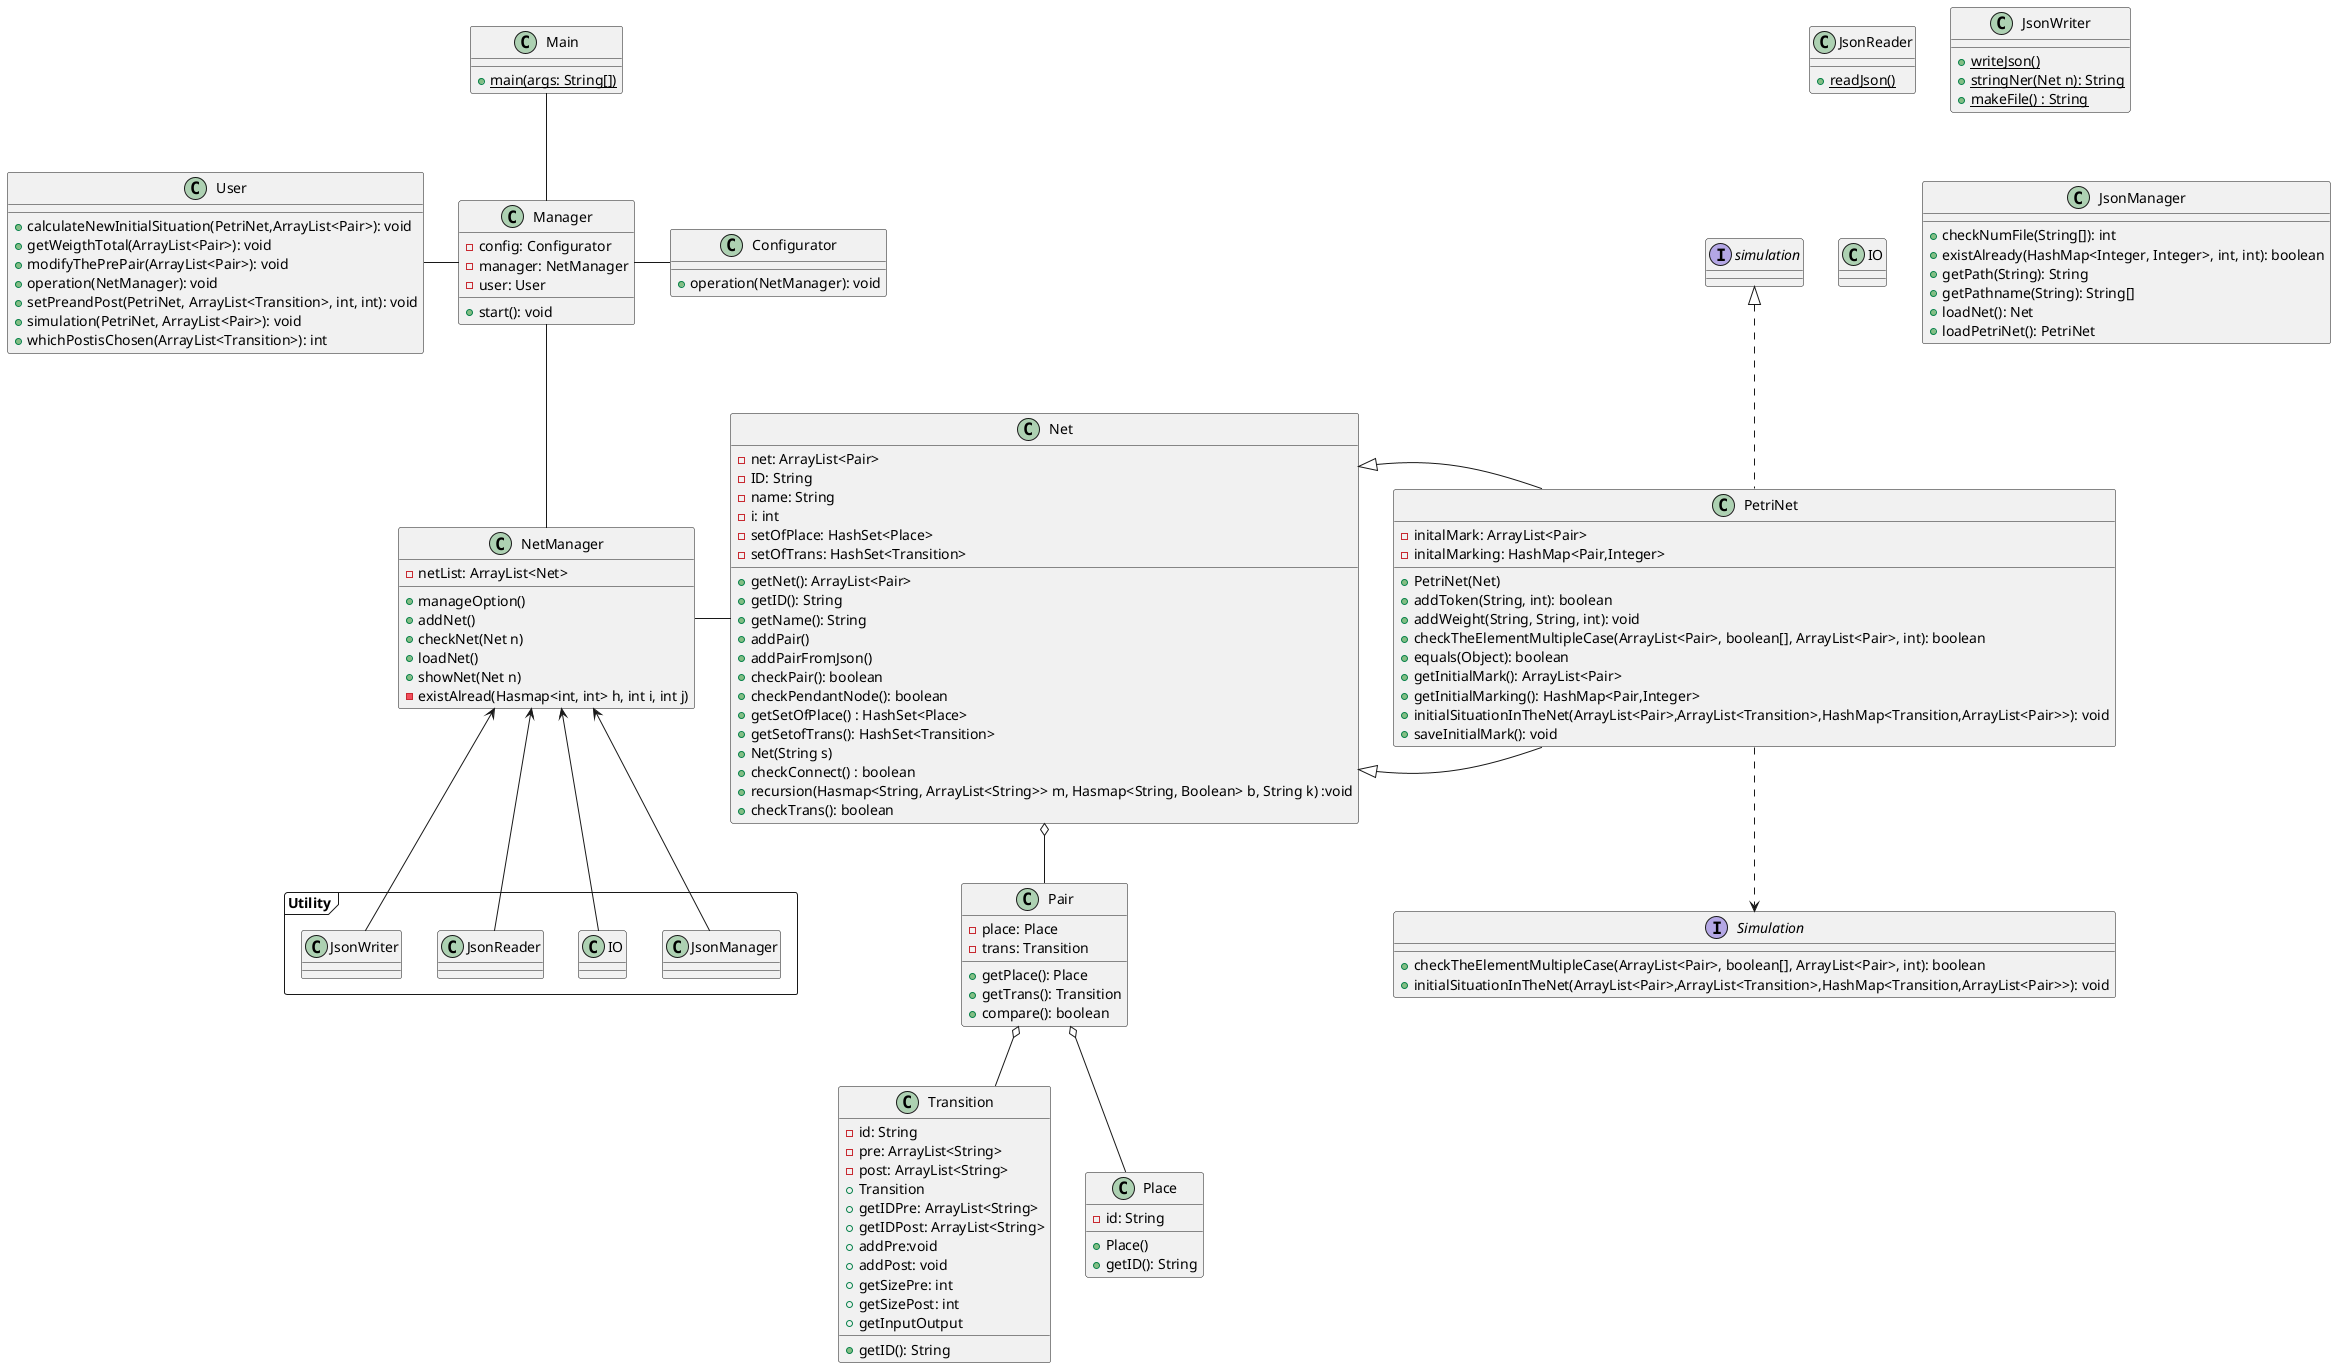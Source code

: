 @startuml

Main -- Manager
Manager -Left- User
Manager -- NetManager
Manager -Right- Configurator
NetManager -Right- Net
Net <|-Right- PetriNet
PetriNet ..> Simulation
Net o-Down- Pair
Pair o-- Transition
Pair o-- Place
package Utility <<frame>>{
NetManager <-- JsonReader
NetManager <-- JsonWriter
NetManager <- JsonManager
NetManager <-Left- IO
}
class Main {
+ {static} main(args: String[])
}

class Net {
- net: ArrayList<Pair>
- ID: String
- name: String
- i: int
- setOfPlace: HashSet<Place>
- setOfTrans: HashSet<Transition>
+ getNet(): ArrayList<Pair>
+ getID(): String
+ getName(): String
+ addPair()
+ addPairFromJson()
+ checkPair(): boolean
+ checkPendantNode(): boolean
+ getSetOfPlace() : HashSet<Place>
+ getSetofTrans(): HashSet<Transition>
+ Net(String s)
+ checkConnect() : boolean
+ recursion(Hasmap<String, ArrayList<String>> m, Hasmap<String, Boolean> b, String k) :void
+ checkTrans(): boolean
}

class NetManager {
- netList: ArrayList<Net>
+ manageOption()
+ addNet()
+ checkNet(Net n)
+ loadNet()
+ showNet(Net n)
- existAlread(Hasmap<int, int> h, int i, int j)

}

class Pair {
- place: Place
- trans: Transition
+ getPlace(): Place
+ getTrans(): Transition
+ compare(): boolean
}

class Place {
- id: String
+ Place()
+ getID(): String
}

class Transition {
- id: String
-pre: ArrayList<String>
-post: ArrayList<String>
+ getID(): String
+ Transition
+ getIDPre: ArrayList<String>
+ getIDPost: ArrayList<String>
+ addPre:void
+ addPost: void
+ getSizePre: int
+ getSizePost: int
+ getInputOutput
}

class JsonReader {
+ {static} readJson()
}

class JsonWriter {
+ {static} writeJson()
+ {static} stringNer(Net n): String
+ {static} makeFile() : String
}

class PetriNet extends Net implements simulation{
- initalMark: ArrayList<Pair>
- initalMarking: HashMap<Pair,Integer>
+ PetriNet(Net)
+ addToken(String, int): boolean
+ addWeight(String, String, int): void
+ checkTheElementMultipleCase(ArrayList<Pair>, boolean[], ArrayList<Pair>, int): boolean
+ equals(Object): boolean
+ getInitialMark(): ArrayList<Pair>
+ getInitialMarking(): HashMap<Pair,Integer>
+ initialSituationInTheNet(ArrayList<Pair>,ArrayList<Transition>,HashMap<Transition,ArrayList<Pair>>): void
+ saveInitialMark(): void
}

interface Simulation {
+ checkTheElementMultipleCase(ArrayList<Pair>, boolean[], ArrayList<Pair>, int): boolean
+ initialSituationInTheNet(ArrayList<Pair>,ArrayList<Transition>,HashMap<Transition,ArrayList<Pair>>): void
}

class Manager {
- config: Configurator
- manager: NetManager
- user: User
+ start(): void
}

class User {
+ calculateNewInitialSituation(PetriNet,ArrayList<Pair>): void
+ getWeigthTotal(ArrayList<Pair>): void
+ modifyThePrePair(ArrayList<Pair>): void
+ operation(NetManager): void
+ setPreandPost(PetriNet, ArrayList<Transition>, int, int): void
+ simulation(PetriNet, ArrayList<Pair>): void
+ whichPostisChosen(ArrayList<Transition>): int
}

class IO {
}

class JsonManager {
+ checkNumFile(String[]): int
+ existAlready(HashMap<Integer, Integer>, int, int): boolean
+ getPath(String): String
+ getPathname(String): String[]
+ loadNet(): Net
+ loadPetriNet(): PetriNet
}

class Configurator {
+ operation(NetManager): void
}

@enduml